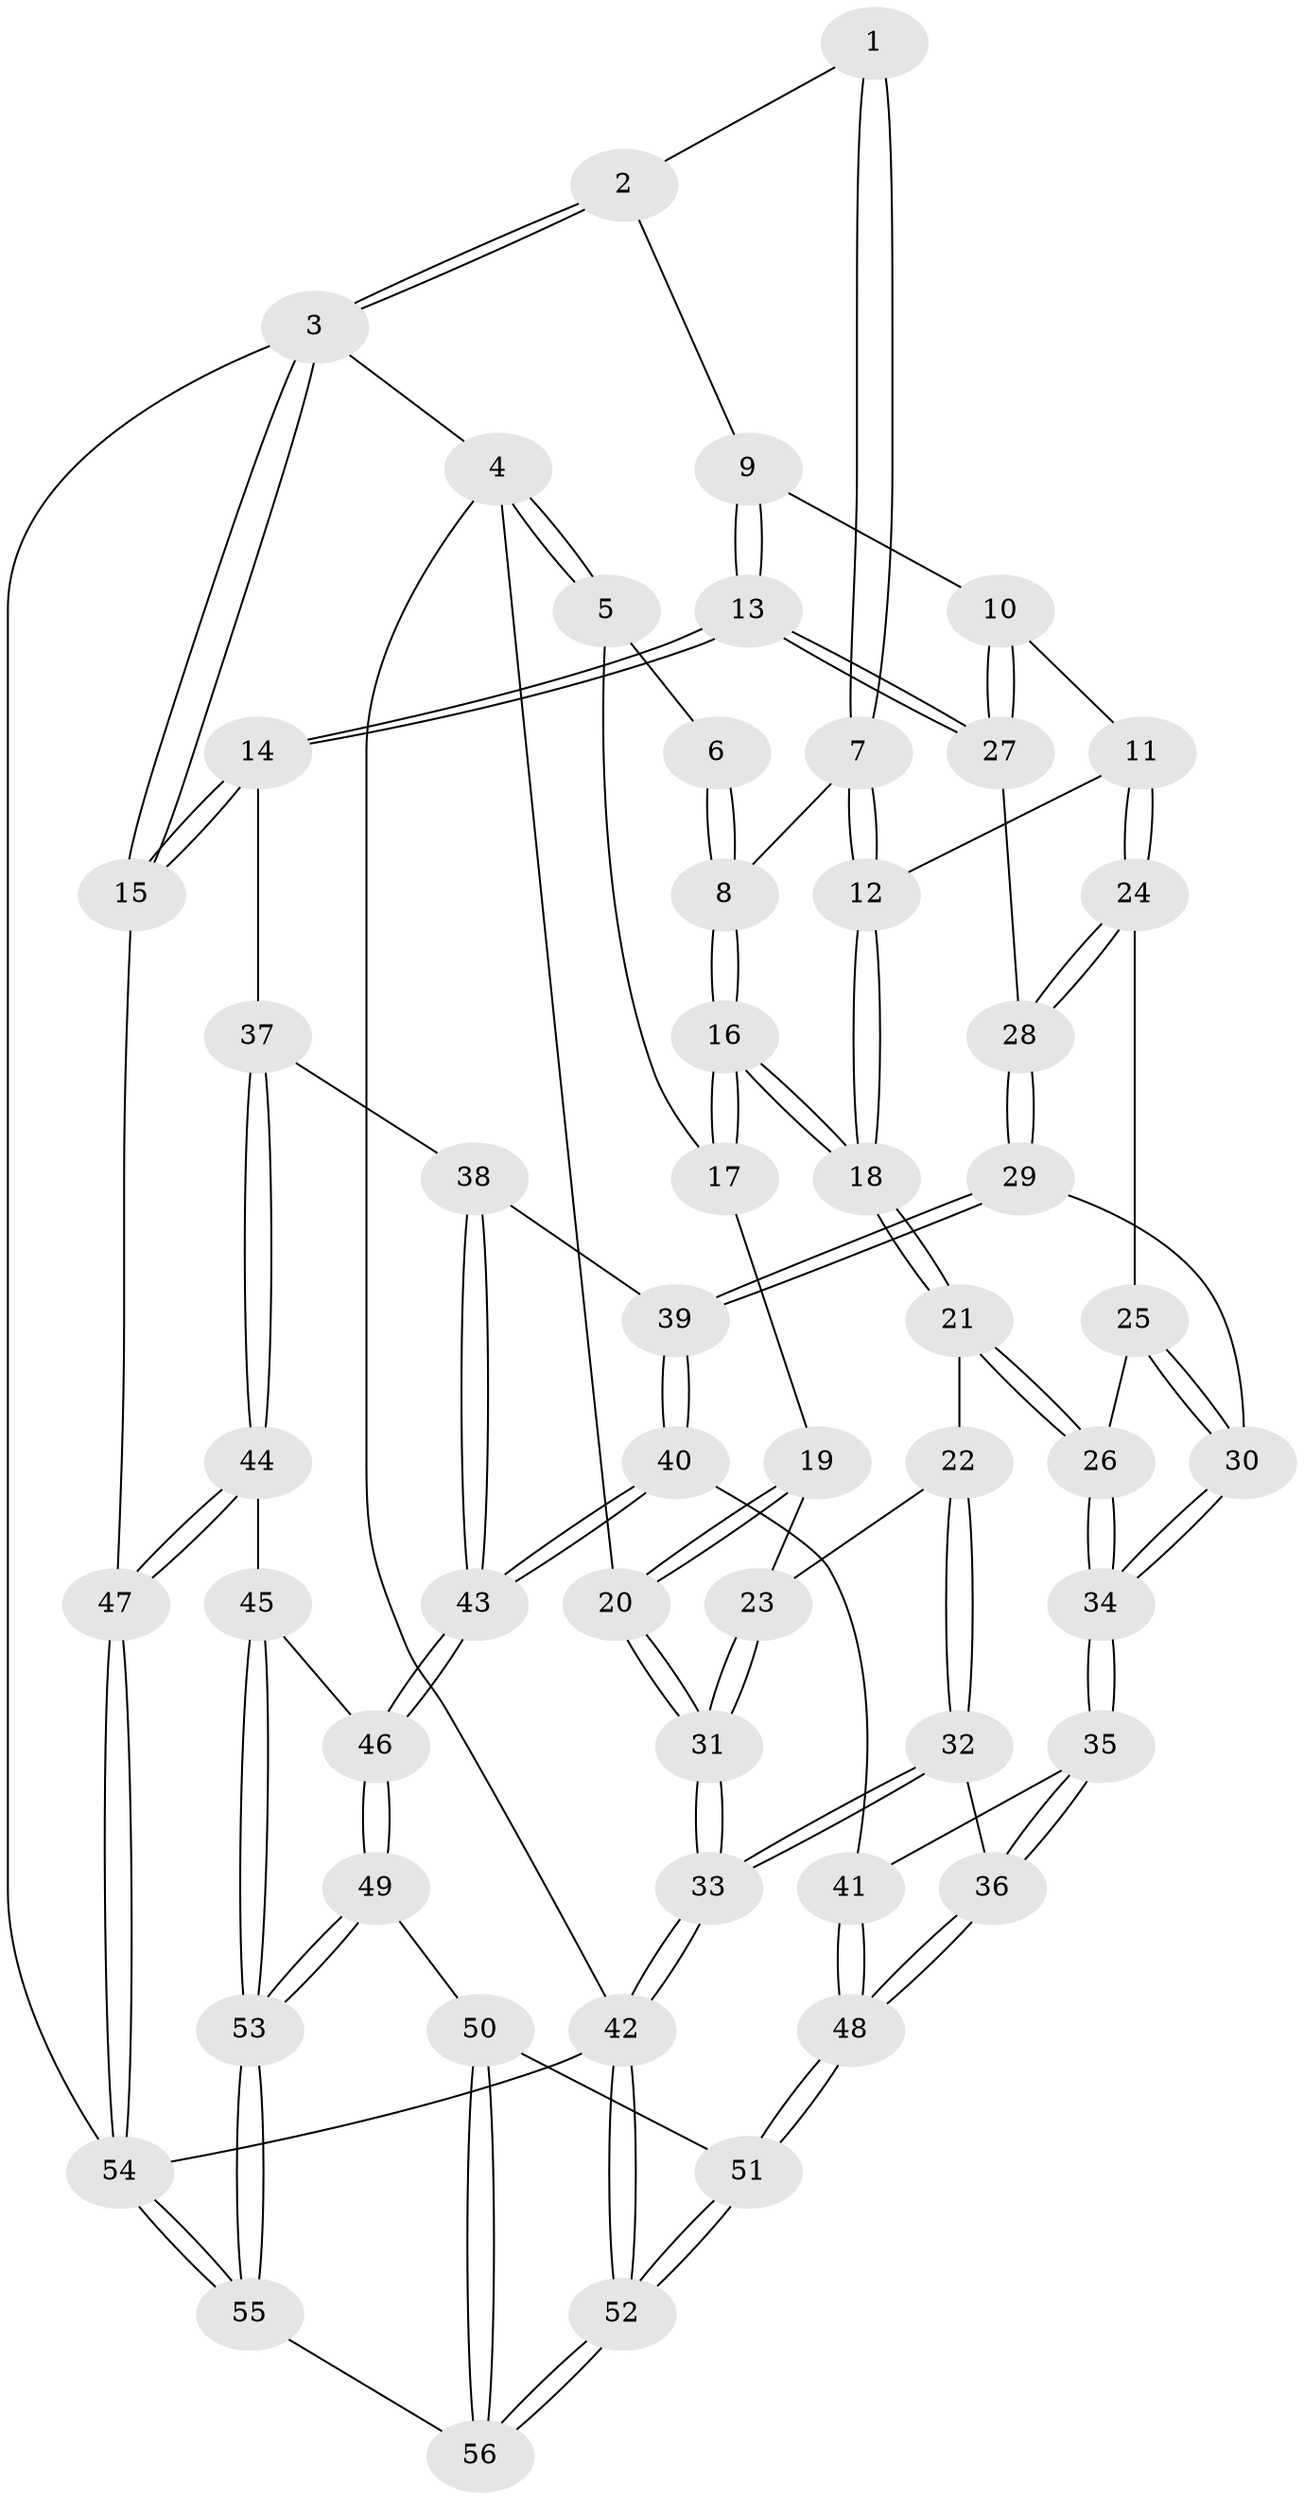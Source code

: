 // coarse degree distribution, {2: 0.25, 6: 0.125, 3: 0.3125, 5: 0.25, 9: 0.0625}
// Generated by graph-tools (version 1.1) at 2025/04/03/04/25 22:04:36]
// undirected, 56 vertices, 137 edges
graph export_dot {
graph [start="1"]
  node [color=gray90,style=filled];
  1 [pos="+0.5355270417267927+0"];
  2 [pos="+0.7787548563493808+0"];
  3 [pos="+1+0"];
  4 [pos="+0+0"];
  5 [pos="+0+0"];
  6 [pos="+0.12777023146336058+0"];
  7 [pos="+0.4830593737107613+0.008558021707613016"];
  8 [pos="+0.3047537741268291+0.09134235043440458"];
  9 [pos="+0.7805169366177013+0"];
  10 [pos="+0.6195476581836097+0.20390722959219834"];
  11 [pos="+0.5995814378203436+0.2025749349199471"];
  12 [pos="+0.497437541691001+0.09649814211399409"];
  13 [pos="+0.9106595673948193+0.30744488907821904"];
  14 [pos="+0.9684223143310453+0.3634897818785494"];
  15 [pos="+1+0.385234721389373"];
  16 [pos="+0.2885784918942652+0.22045826210174874"];
  17 [pos="+0.13654588844811374+0.1542268511373763"];
  18 [pos="+0.3042189427380546+0.2457920380363912"];
  19 [pos="+0.05200614402063191+0.23076693668028023"];
  20 [pos="+0+0.2506424456581676"];
  21 [pos="+0.30894256000667714+0.2687579220309"];
  22 [pos="+0.17077343575535892+0.35398807116591924"];
  23 [pos="+0.11451650347559816+0.33677306504346194"];
  24 [pos="+0.5298612370268604+0.2584662318187547"];
  25 [pos="+0.5030488041740337+0.2732239273386903"];
  26 [pos="+0.34355603715511795+0.3029275061647502"];
  27 [pos="+0.7066537378997605+0.26030414543898706"];
  28 [pos="+0.5893853160753758+0.4000840926148239"];
  29 [pos="+0.5734614902081299+0.43202680123394316"];
  30 [pos="+0.5426489217268207+0.4275904953692058"];
  31 [pos="+0+0.5172980754444264"];
  32 [pos="+0.138097625512598+0.6327025851663934"];
  33 [pos="+0+0.61422426790337"];
  34 [pos="+0.38380946864894894+0.45963310224245285"];
  35 [pos="+0.3725276010317408+0.5003601402826348"];
  36 [pos="+0.16405745425582538+0.6431595199659448"];
  37 [pos="+0.755774079491515+0.5333397940995147"];
  38 [pos="+0.749713881696403+0.5335430747699829"];
  39 [pos="+0.576684096077071+0.4358682294501499"];
  40 [pos="+0.5252184018947001+0.6382229448592441"];
  41 [pos="+0.5164512955557143+0.6333495759382353"];
  42 [pos="+0+1"];
  43 [pos="+0.5337476465706916+0.6460699672916649"];
  44 [pos="+0.7658805800961447+0.6839285316187675"];
  45 [pos="+0.6492256582267493+0.7869582518581887"];
  46 [pos="+0.5341485073174034+0.6489465735478225"];
  47 [pos="+1+1"];
  48 [pos="+0.23077718622195167+0.7541628470739709"];
  49 [pos="+0.4167379458844155+0.8406306929483892"];
  50 [pos="+0.32778593357468366+0.8549533566293668"];
  51 [pos="+0.23237621534734548+0.7581289631643464"];
  52 [pos="+0+1"];
  53 [pos="+0.6472016258381215+0.9388507454253121"];
  54 [pos="+1+1"];
  55 [pos="+0.7923370370015661+1"];
  56 [pos="+0.29759125793535957+1"];
  1 -- 2;
  1 -- 7;
  1 -- 7;
  2 -- 3;
  2 -- 3;
  2 -- 9;
  3 -- 4;
  3 -- 15;
  3 -- 15;
  3 -- 54;
  4 -- 5;
  4 -- 5;
  4 -- 20;
  4 -- 42;
  5 -- 6;
  5 -- 17;
  6 -- 8;
  6 -- 8;
  7 -- 8;
  7 -- 12;
  7 -- 12;
  8 -- 16;
  8 -- 16;
  9 -- 10;
  9 -- 13;
  9 -- 13;
  10 -- 11;
  10 -- 27;
  10 -- 27;
  11 -- 12;
  11 -- 24;
  11 -- 24;
  12 -- 18;
  12 -- 18;
  13 -- 14;
  13 -- 14;
  13 -- 27;
  13 -- 27;
  14 -- 15;
  14 -- 15;
  14 -- 37;
  15 -- 47;
  16 -- 17;
  16 -- 17;
  16 -- 18;
  16 -- 18;
  17 -- 19;
  18 -- 21;
  18 -- 21;
  19 -- 20;
  19 -- 20;
  19 -- 23;
  20 -- 31;
  20 -- 31;
  21 -- 22;
  21 -- 26;
  21 -- 26;
  22 -- 23;
  22 -- 32;
  22 -- 32;
  23 -- 31;
  23 -- 31;
  24 -- 25;
  24 -- 28;
  24 -- 28;
  25 -- 26;
  25 -- 30;
  25 -- 30;
  26 -- 34;
  26 -- 34;
  27 -- 28;
  28 -- 29;
  28 -- 29;
  29 -- 30;
  29 -- 39;
  29 -- 39;
  30 -- 34;
  30 -- 34;
  31 -- 33;
  31 -- 33;
  32 -- 33;
  32 -- 33;
  32 -- 36;
  33 -- 42;
  33 -- 42;
  34 -- 35;
  34 -- 35;
  35 -- 36;
  35 -- 36;
  35 -- 41;
  36 -- 48;
  36 -- 48;
  37 -- 38;
  37 -- 44;
  37 -- 44;
  38 -- 39;
  38 -- 43;
  38 -- 43;
  39 -- 40;
  39 -- 40;
  40 -- 41;
  40 -- 43;
  40 -- 43;
  41 -- 48;
  41 -- 48;
  42 -- 52;
  42 -- 52;
  42 -- 54;
  43 -- 46;
  43 -- 46;
  44 -- 45;
  44 -- 47;
  44 -- 47;
  45 -- 46;
  45 -- 53;
  45 -- 53;
  46 -- 49;
  46 -- 49;
  47 -- 54;
  47 -- 54;
  48 -- 51;
  48 -- 51;
  49 -- 50;
  49 -- 53;
  49 -- 53;
  50 -- 51;
  50 -- 56;
  50 -- 56;
  51 -- 52;
  51 -- 52;
  52 -- 56;
  52 -- 56;
  53 -- 55;
  53 -- 55;
  54 -- 55;
  54 -- 55;
  55 -- 56;
}

